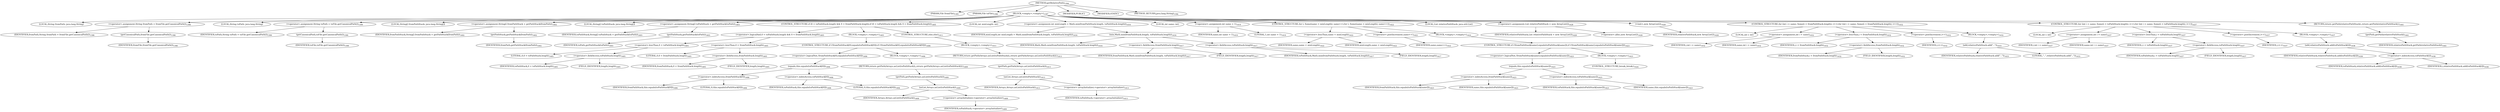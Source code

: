 digraph "getRelativePath" {  
"2418" [label = <(METHOD,getRelativePath)<SUB>1394</SUB>> ]
"2419" [label = <(PARAM,File fromFile)<SUB>1395</SUB>> ]
"2420" [label = <(PARAM,File toFile)<SUB>1396</SUB>> ]
"2421" [label = <(BLOCK,&lt;empty&gt;,&lt;empty&gt;)<SUB>1397</SUB>> ]
"2422" [label = <(LOCAL,String fromPath: java.lang.String)> ]
"2423" [label = <(&lt;operator&gt;.assignment,String fromPath = fromFile.getCanonicalPath())<SUB>1398</SUB>> ]
"2424" [label = <(IDENTIFIER,fromPath,String fromPath = fromFile.getCanonicalPath())<SUB>1398</SUB>> ]
"2425" [label = <(getCanonicalPath,fromFile.getCanonicalPath())<SUB>1398</SUB>> ]
"2426" [label = <(IDENTIFIER,fromFile,fromFile.getCanonicalPath())<SUB>1398</SUB>> ]
"2427" [label = <(LOCAL,String toPath: java.lang.String)> ]
"2428" [label = <(&lt;operator&gt;.assignment,String toPath = toFile.getCanonicalPath())<SUB>1399</SUB>> ]
"2429" [label = <(IDENTIFIER,toPath,String toPath = toFile.getCanonicalPath())<SUB>1399</SUB>> ]
"2430" [label = <(getCanonicalPath,toFile.getCanonicalPath())<SUB>1399</SUB>> ]
"2431" [label = <(IDENTIFIER,toFile,toFile.getCanonicalPath())<SUB>1399</SUB>> ]
"2432" [label = <(LOCAL,String[] fromPathStack: java.lang.String[])> ]
"2433" [label = <(&lt;operator&gt;.assignment,String[] fromPathStack = getPathStack(fromPath))<SUB>1402</SUB>> ]
"2434" [label = <(IDENTIFIER,fromPathStack,String[] fromPathStack = getPathStack(fromPath))<SUB>1402</SUB>> ]
"2435" [label = <(getPathStack,getPathStack(fromPath))<SUB>1402</SUB>> ]
"2436" [label = <(IDENTIFIER,fromPath,getPathStack(fromPath))<SUB>1402</SUB>> ]
"2437" [label = <(LOCAL,String[] toPathStack: java.lang.String[])> ]
"2438" [label = <(&lt;operator&gt;.assignment,String[] toPathStack = getPathStack(toPath))<SUB>1403</SUB>> ]
"2439" [label = <(IDENTIFIER,toPathStack,String[] toPathStack = getPathStack(toPath))<SUB>1403</SUB>> ]
"2440" [label = <(getPathStack,getPathStack(toPath))<SUB>1403</SUB>> ]
"2441" [label = <(IDENTIFIER,toPath,getPathStack(toPath))<SUB>1403</SUB>> ]
"2442" [label = <(CONTROL_STRUCTURE,if (0 &lt; toPathStack.length &amp;&amp; 0 &lt; fromPathStack.length),if (0 &lt; toPathStack.length &amp;&amp; 0 &lt; fromPathStack.length))<SUB>1405</SUB>> ]
"2443" [label = <(&lt;operator&gt;.logicalAnd,0 &lt; toPathStack.length &amp;&amp; 0 &lt; fromPathStack.length)<SUB>1405</SUB>> ]
"2444" [label = <(&lt;operator&gt;.lessThan,0 &lt; toPathStack.length)<SUB>1405</SUB>> ]
"2445" [label = <(LITERAL,0,0 &lt; toPathStack.length)<SUB>1405</SUB>> ]
"2446" [label = <(&lt;operator&gt;.fieldAccess,toPathStack.length)<SUB>1405</SUB>> ]
"2447" [label = <(IDENTIFIER,toPathStack,0 &lt; toPathStack.length)<SUB>1405</SUB>> ]
"2448" [label = <(FIELD_IDENTIFIER,length,length)<SUB>1405</SUB>> ]
"2449" [label = <(&lt;operator&gt;.lessThan,0 &lt; fromPathStack.length)<SUB>1405</SUB>> ]
"2450" [label = <(LITERAL,0,0 &lt; fromPathStack.length)<SUB>1405</SUB>> ]
"2451" [label = <(&lt;operator&gt;.fieldAccess,fromPathStack.length)<SUB>1405</SUB>> ]
"2452" [label = <(IDENTIFIER,fromPathStack,0 &lt; fromPathStack.length)<SUB>1405</SUB>> ]
"2453" [label = <(FIELD_IDENTIFIER,length,length)<SUB>1405</SUB>> ]
"2454" [label = <(BLOCK,&lt;empty&gt;,&lt;empty&gt;)<SUB>1405</SUB>> ]
"2455" [label = <(CONTROL_STRUCTURE,if (!fromPathStack[0].equals(toPathStack[0])),if (!fromPathStack[0].equals(toPathStack[0])))<SUB>1406</SUB>> ]
"2456" [label = <(&lt;operator&gt;.logicalNot,!fromPathStack[0].equals(toPathStack[0]))<SUB>1406</SUB>> ]
"2457" [label = <(equals,this.equals(toPathStack[0]))<SUB>1406</SUB>> ]
"2458" [label = <(&lt;operator&gt;.indexAccess,fromPathStack[0])<SUB>1406</SUB>> ]
"2459" [label = <(IDENTIFIER,fromPathStack,this.equals(toPathStack[0]))<SUB>1406</SUB>> ]
"2460" [label = <(LITERAL,0,this.equals(toPathStack[0]))<SUB>1406</SUB>> ]
"2461" [label = <(&lt;operator&gt;.indexAccess,toPathStack[0])<SUB>1406</SUB>> ]
"2462" [label = <(IDENTIFIER,toPathStack,this.equals(toPathStack[0]))<SUB>1406</SUB>> ]
"2463" [label = <(LITERAL,0,this.equals(toPathStack[0]))<SUB>1406</SUB>> ]
"2464" [label = <(BLOCK,&lt;empty&gt;,&lt;empty&gt;)<SUB>1406</SUB>> ]
"2465" [label = <(RETURN,return getPath(Arrays.asList(toPathStack));,return getPath(Arrays.asList(toPathStack));)<SUB>1409</SUB>> ]
"2466" [label = <(getPath,getPath(Arrays.asList(toPathStack)))<SUB>1409</SUB>> ]
"2467" [label = <(asList,Arrays.asList(toPathStack))<SUB>1409</SUB>> ]
"2468" [label = <(IDENTIFIER,Arrays,Arrays.asList(toPathStack))<SUB>1409</SUB>> ]
"2469" [label = <(&lt;operator&gt;.arrayInitializer,&lt;operator&gt;.arrayInitializer)<SUB>1409</SUB>> ]
"2470" [label = <(IDENTIFIER,toPathStack,&lt;operator&gt;.arrayInitializer)<SUB>1409</SUB>> ]
"2471" [label = <(CONTROL_STRUCTURE,else,else)<SUB>1411</SUB>> ]
"2472" [label = <(BLOCK,&lt;empty&gt;,&lt;empty&gt;)<SUB>1411</SUB>> ]
"2473" [label = <(RETURN,return getPath(Arrays.asList(toPathStack));,return getPath(Arrays.asList(toPathStack));)<SUB>1413</SUB>> ]
"2474" [label = <(getPath,getPath(Arrays.asList(toPathStack)))<SUB>1413</SUB>> ]
"2475" [label = <(asList,Arrays.asList(toPathStack))<SUB>1413</SUB>> ]
"2476" [label = <(IDENTIFIER,Arrays,Arrays.asList(toPathStack))<SUB>1413</SUB>> ]
"2477" [label = <(&lt;operator&gt;.arrayInitializer,&lt;operator&gt;.arrayInitializer)<SUB>1413</SUB>> ]
"2478" [label = <(IDENTIFIER,toPathStack,&lt;operator&gt;.arrayInitializer)<SUB>1413</SUB>> ]
"2479" [label = <(LOCAL,int minLength: int)> ]
"2480" [label = <(&lt;operator&gt;.assignment,int minLength = Math.min(fromPathStack.length, toPathStack.length))<SUB>1416</SUB>> ]
"2481" [label = <(IDENTIFIER,minLength,int minLength = Math.min(fromPathStack.length, toPathStack.length))<SUB>1416</SUB>> ]
"2482" [label = <(min,Math.min(fromPathStack.length, toPathStack.length))<SUB>1416</SUB>> ]
"2483" [label = <(IDENTIFIER,Math,Math.min(fromPathStack.length, toPathStack.length))<SUB>1416</SUB>> ]
"2484" [label = <(&lt;operator&gt;.fieldAccess,fromPathStack.length)<SUB>1417</SUB>> ]
"2485" [label = <(IDENTIFIER,fromPathStack,Math.min(fromPathStack.length, toPathStack.length))<SUB>1417</SUB>> ]
"2486" [label = <(FIELD_IDENTIFIER,length,length)<SUB>1417</SUB>> ]
"2487" [label = <(&lt;operator&gt;.fieldAccess,toPathStack.length)<SUB>1417</SUB>> ]
"2488" [label = <(IDENTIFIER,toPathStack,Math.min(fromPathStack.length, toPathStack.length))<SUB>1417</SUB>> ]
"2489" [label = <(FIELD_IDENTIFIER,length,length)<SUB>1417</SUB>> ]
"2490" [label = <(LOCAL,int same: int)> ]
"2491" [label = <(&lt;operator&gt;.assignment,int same = 1)<SUB>1419</SUB>> ]
"2492" [label = <(IDENTIFIER,same,int same = 1)<SUB>1419</SUB>> ]
"2493" [label = <(LITERAL,1,int same = 1)<SUB>1419</SUB>> ]
"2494" [label = <(CONTROL_STRUCTURE,for (; Some(same &lt; minLength); same++),for (; Some(same &lt; minLength); same++))<SUB>1422</SUB>> ]
"2495" [label = <(&lt;operator&gt;.lessThan,same &lt; minLength)<SUB>1422</SUB>> ]
"2496" [label = <(IDENTIFIER,same,same &lt; minLength)<SUB>1422</SUB>> ]
"2497" [label = <(IDENTIFIER,minLength,same &lt; minLength)<SUB>1422</SUB>> ]
"2498" [label = <(&lt;operator&gt;.postIncrement,same++)<SUB>1422</SUB>> ]
"2499" [label = <(IDENTIFIER,same,same++)<SUB>1422</SUB>> ]
"2500" [label = <(BLOCK,&lt;empty&gt;,&lt;empty&gt;)<SUB>1422</SUB>> ]
"2501" [label = <(CONTROL_STRUCTURE,if (!fromPathStack[same].equals(toPathStack[same])),if (!fromPathStack[same].equals(toPathStack[same])))<SUB>1423</SUB>> ]
"2502" [label = <(&lt;operator&gt;.logicalNot,!fromPathStack[same].equals(toPathStack[same]))<SUB>1423</SUB>> ]
"2503" [label = <(equals,this.equals(toPathStack[same]))<SUB>1423</SUB>> ]
"2504" [label = <(&lt;operator&gt;.indexAccess,fromPathStack[same])<SUB>1423</SUB>> ]
"2505" [label = <(IDENTIFIER,fromPathStack,this.equals(toPathStack[same]))<SUB>1423</SUB>> ]
"2506" [label = <(IDENTIFIER,same,this.equals(toPathStack[same]))<SUB>1423</SUB>> ]
"2507" [label = <(&lt;operator&gt;.indexAccess,toPathStack[same])<SUB>1423</SUB>> ]
"2508" [label = <(IDENTIFIER,toPathStack,this.equals(toPathStack[same]))<SUB>1423</SUB>> ]
"2509" [label = <(IDENTIFIER,same,this.equals(toPathStack[same]))<SUB>1423</SUB>> ]
"2510" [label = <(BLOCK,&lt;empty&gt;,&lt;empty&gt;)<SUB>1423</SUB>> ]
"2511" [label = <(CONTROL_STRUCTURE,break;,break;)<SUB>1424</SUB>> ]
"95" [label = <(LOCAL,List relativePathStack: java.util.List)> ]
"2512" [label = <(&lt;operator&gt;.assignment,List relativePathStack = new ArrayList())<SUB>1428</SUB>> ]
"2513" [label = <(IDENTIFIER,relativePathStack,List relativePathStack = new ArrayList())<SUB>1428</SUB>> ]
"2514" [label = <(&lt;operator&gt;.alloc,new ArrayList())<SUB>1428</SUB>> ]
"2515" [label = <(&lt;init&gt;,new ArrayList())<SUB>1428</SUB>> ]
"94" [label = <(IDENTIFIER,relativePathStack,new ArrayList())<SUB>1428</SUB>> ]
"2516" [label = <(CONTROL_STRUCTURE,for (int i = same; Some(i &lt; fromPathStack.length); i++),for (int i = same; Some(i &lt; fromPathStack.length); i++))<SUB>1432</SUB>> ]
"2517" [label = <(LOCAL,int i: int)> ]
"2518" [label = <(&lt;operator&gt;.assignment,int i = same)<SUB>1432</SUB>> ]
"2519" [label = <(IDENTIFIER,i,int i = same)<SUB>1432</SUB>> ]
"2520" [label = <(IDENTIFIER,same,int i = same)<SUB>1432</SUB>> ]
"2521" [label = <(&lt;operator&gt;.lessThan,i &lt; fromPathStack.length)<SUB>1432</SUB>> ]
"2522" [label = <(IDENTIFIER,i,i &lt; fromPathStack.length)<SUB>1432</SUB>> ]
"2523" [label = <(&lt;operator&gt;.fieldAccess,fromPathStack.length)<SUB>1432</SUB>> ]
"2524" [label = <(IDENTIFIER,fromPathStack,i &lt; fromPathStack.length)<SUB>1432</SUB>> ]
"2525" [label = <(FIELD_IDENTIFIER,length,length)<SUB>1432</SUB>> ]
"2526" [label = <(&lt;operator&gt;.postIncrement,i++)<SUB>1432</SUB>> ]
"2527" [label = <(IDENTIFIER,i,i++)<SUB>1432</SUB>> ]
"2528" [label = <(BLOCK,&lt;empty&gt;,&lt;empty&gt;)<SUB>1432</SUB>> ]
"2529" [label = <(add,relativePathStack.add(&quot;..&quot;))<SUB>1433</SUB>> ]
"2530" [label = <(IDENTIFIER,relativePathStack,relativePathStack.add(&quot;..&quot;))<SUB>1433</SUB>> ]
"2531" [label = <(LITERAL,&quot;..&quot;,relativePathStack.add(&quot;..&quot;))<SUB>1433</SUB>> ]
"2532" [label = <(CONTROL_STRUCTURE,for (int i = same; Some(i &lt; toPathStack.length); i++),for (int i = same; Some(i &lt; toPathStack.length); i++))<SUB>1437</SUB>> ]
"2533" [label = <(LOCAL,int i: int)> ]
"2534" [label = <(&lt;operator&gt;.assignment,int i = same)<SUB>1437</SUB>> ]
"2535" [label = <(IDENTIFIER,i,int i = same)<SUB>1437</SUB>> ]
"2536" [label = <(IDENTIFIER,same,int i = same)<SUB>1437</SUB>> ]
"2537" [label = <(&lt;operator&gt;.lessThan,i &lt; toPathStack.length)<SUB>1437</SUB>> ]
"2538" [label = <(IDENTIFIER,i,i &lt; toPathStack.length)<SUB>1437</SUB>> ]
"2539" [label = <(&lt;operator&gt;.fieldAccess,toPathStack.length)<SUB>1437</SUB>> ]
"2540" [label = <(IDENTIFIER,toPathStack,i &lt; toPathStack.length)<SUB>1437</SUB>> ]
"2541" [label = <(FIELD_IDENTIFIER,length,length)<SUB>1437</SUB>> ]
"2542" [label = <(&lt;operator&gt;.postIncrement,i++)<SUB>1437</SUB>> ]
"2543" [label = <(IDENTIFIER,i,i++)<SUB>1437</SUB>> ]
"2544" [label = <(BLOCK,&lt;empty&gt;,&lt;empty&gt;)<SUB>1437</SUB>> ]
"2545" [label = <(add,relativePathStack.add(toPathStack[i]))<SUB>1438</SUB>> ]
"2546" [label = <(IDENTIFIER,relativePathStack,relativePathStack.add(toPathStack[i]))<SUB>1438</SUB>> ]
"2547" [label = <(&lt;operator&gt;.indexAccess,toPathStack[i])<SUB>1438</SUB>> ]
"2548" [label = <(IDENTIFIER,toPathStack,relativePathStack.add(toPathStack[i]))<SUB>1438</SUB>> ]
"2549" [label = <(IDENTIFIER,i,relativePathStack.add(toPathStack[i]))<SUB>1438</SUB>> ]
"2550" [label = <(RETURN,return getPath(relativePathStack);,return getPath(relativePathStack);)<SUB>1441</SUB>> ]
"2551" [label = <(getPath,getPath(relativePathStack))<SUB>1441</SUB>> ]
"2552" [label = <(IDENTIFIER,relativePathStack,getPath(relativePathStack))<SUB>1441</SUB>> ]
"2553" [label = <(MODIFIER,PUBLIC)> ]
"2554" [label = <(MODIFIER,STATIC)> ]
"2555" [label = <(METHOD_RETURN,java.lang.String)<SUB>1394</SUB>> ]
  "2418" -> "2419" 
  "2418" -> "2420" 
  "2418" -> "2421" 
  "2418" -> "2553" 
  "2418" -> "2554" 
  "2418" -> "2555" 
  "2421" -> "2422" 
  "2421" -> "2423" 
  "2421" -> "2427" 
  "2421" -> "2428" 
  "2421" -> "2432" 
  "2421" -> "2433" 
  "2421" -> "2437" 
  "2421" -> "2438" 
  "2421" -> "2442" 
  "2421" -> "2479" 
  "2421" -> "2480" 
  "2421" -> "2490" 
  "2421" -> "2491" 
  "2421" -> "2494" 
  "2421" -> "95" 
  "2421" -> "2512" 
  "2421" -> "2515" 
  "2421" -> "2516" 
  "2421" -> "2532" 
  "2421" -> "2550" 
  "2423" -> "2424" 
  "2423" -> "2425" 
  "2425" -> "2426" 
  "2428" -> "2429" 
  "2428" -> "2430" 
  "2430" -> "2431" 
  "2433" -> "2434" 
  "2433" -> "2435" 
  "2435" -> "2436" 
  "2438" -> "2439" 
  "2438" -> "2440" 
  "2440" -> "2441" 
  "2442" -> "2443" 
  "2442" -> "2454" 
  "2442" -> "2471" 
  "2443" -> "2444" 
  "2443" -> "2449" 
  "2444" -> "2445" 
  "2444" -> "2446" 
  "2446" -> "2447" 
  "2446" -> "2448" 
  "2449" -> "2450" 
  "2449" -> "2451" 
  "2451" -> "2452" 
  "2451" -> "2453" 
  "2454" -> "2455" 
  "2455" -> "2456" 
  "2455" -> "2464" 
  "2456" -> "2457" 
  "2457" -> "2458" 
  "2457" -> "2461" 
  "2458" -> "2459" 
  "2458" -> "2460" 
  "2461" -> "2462" 
  "2461" -> "2463" 
  "2464" -> "2465" 
  "2465" -> "2466" 
  "2466" -> "2467" 
  "2467" -> "2468" 
  "2467" -> "2469" 
  "2469" -> "2470" 
  "2471" -> "2472" 
  "2472" -> "2473" 
  "2473" -> "2474" 
  "2474" -> "2475" 
  "2475" -> "2476" 
  "2475" -> "2477" 
  "2477" -> "2478" 
  "2480" -> "2481" 
  "2480" -> "2482" 
  "2482" -> "2483" 
  "2482" -> "2484" 
  "2482" -> "2487" 
  "2484" -> "2485" 
  "2484" -> "2486" 
  "2487" -> "2488" 
  "2487" -> "2489" 
  "2491" -> "2492" 
  "2491" -> "2493" 
  "2494" -> "2495" 
  "2494" -> "2498" 
  "2494" -> "2500" 
  "2495" -> "2496" 
  "2495" -> "2497" 
  "2498" -> "2499" 
  "2500" -> "2501" 
  "2501" -> "2502" 
  "2501" -> "2510" 
  "2502" -> "2503" 
  "2503" -> "2504" 
  "2503" -> "2507" 
  "2504" -> "2505" 
  "2504" -> "2506" 
  "2507" -> "2508" 
  "2507" -> "2509" 
  "2510" -> "2511" 
  "2512" -> "2513" 
  "2512" -> "2514" 
  "2515" -> "94" 
  "2516" -> "2517" 
  "2516" -> "2518" 
  "2516" -> "2521" 
  "2516" -> "2526" 
  "2516" -> "2528" 
  "2518" -> "2519" 
  "2518" -> "2520" 
  "2521" -> "2522" 
  "2521" -> "2523" 
  "2523" -> "2524" 
  "2523" -> "2525" 
  "2526" -> "2527" 
  "2528" -> "2529" 
  "2529" -> "2530" 
  "2529" -> "2531" 
  "2532" -> "2533" 
  "2532" -> "2534" 
  "2532" -> "2537" 
  "2532" -> "2542" 
  "2532" -> "2544" 
  "2534" -> "2535" 
  "2534" -> "2536" 
  "2537" -> "2538" 
  "2537" -> "2539" 
  "2539" -> "2540" 
  "2539" -> "2541" 
  "2542" -> "2543" 
  "2544" -> "2545" 
  "2545" -> "2546" 
  "2545" -> "2547" 
  "2547" -> "2548" 
  "2547" -> "2549" 
  "2550" -> "2551" 
  "2551" -> "2552" 
}
